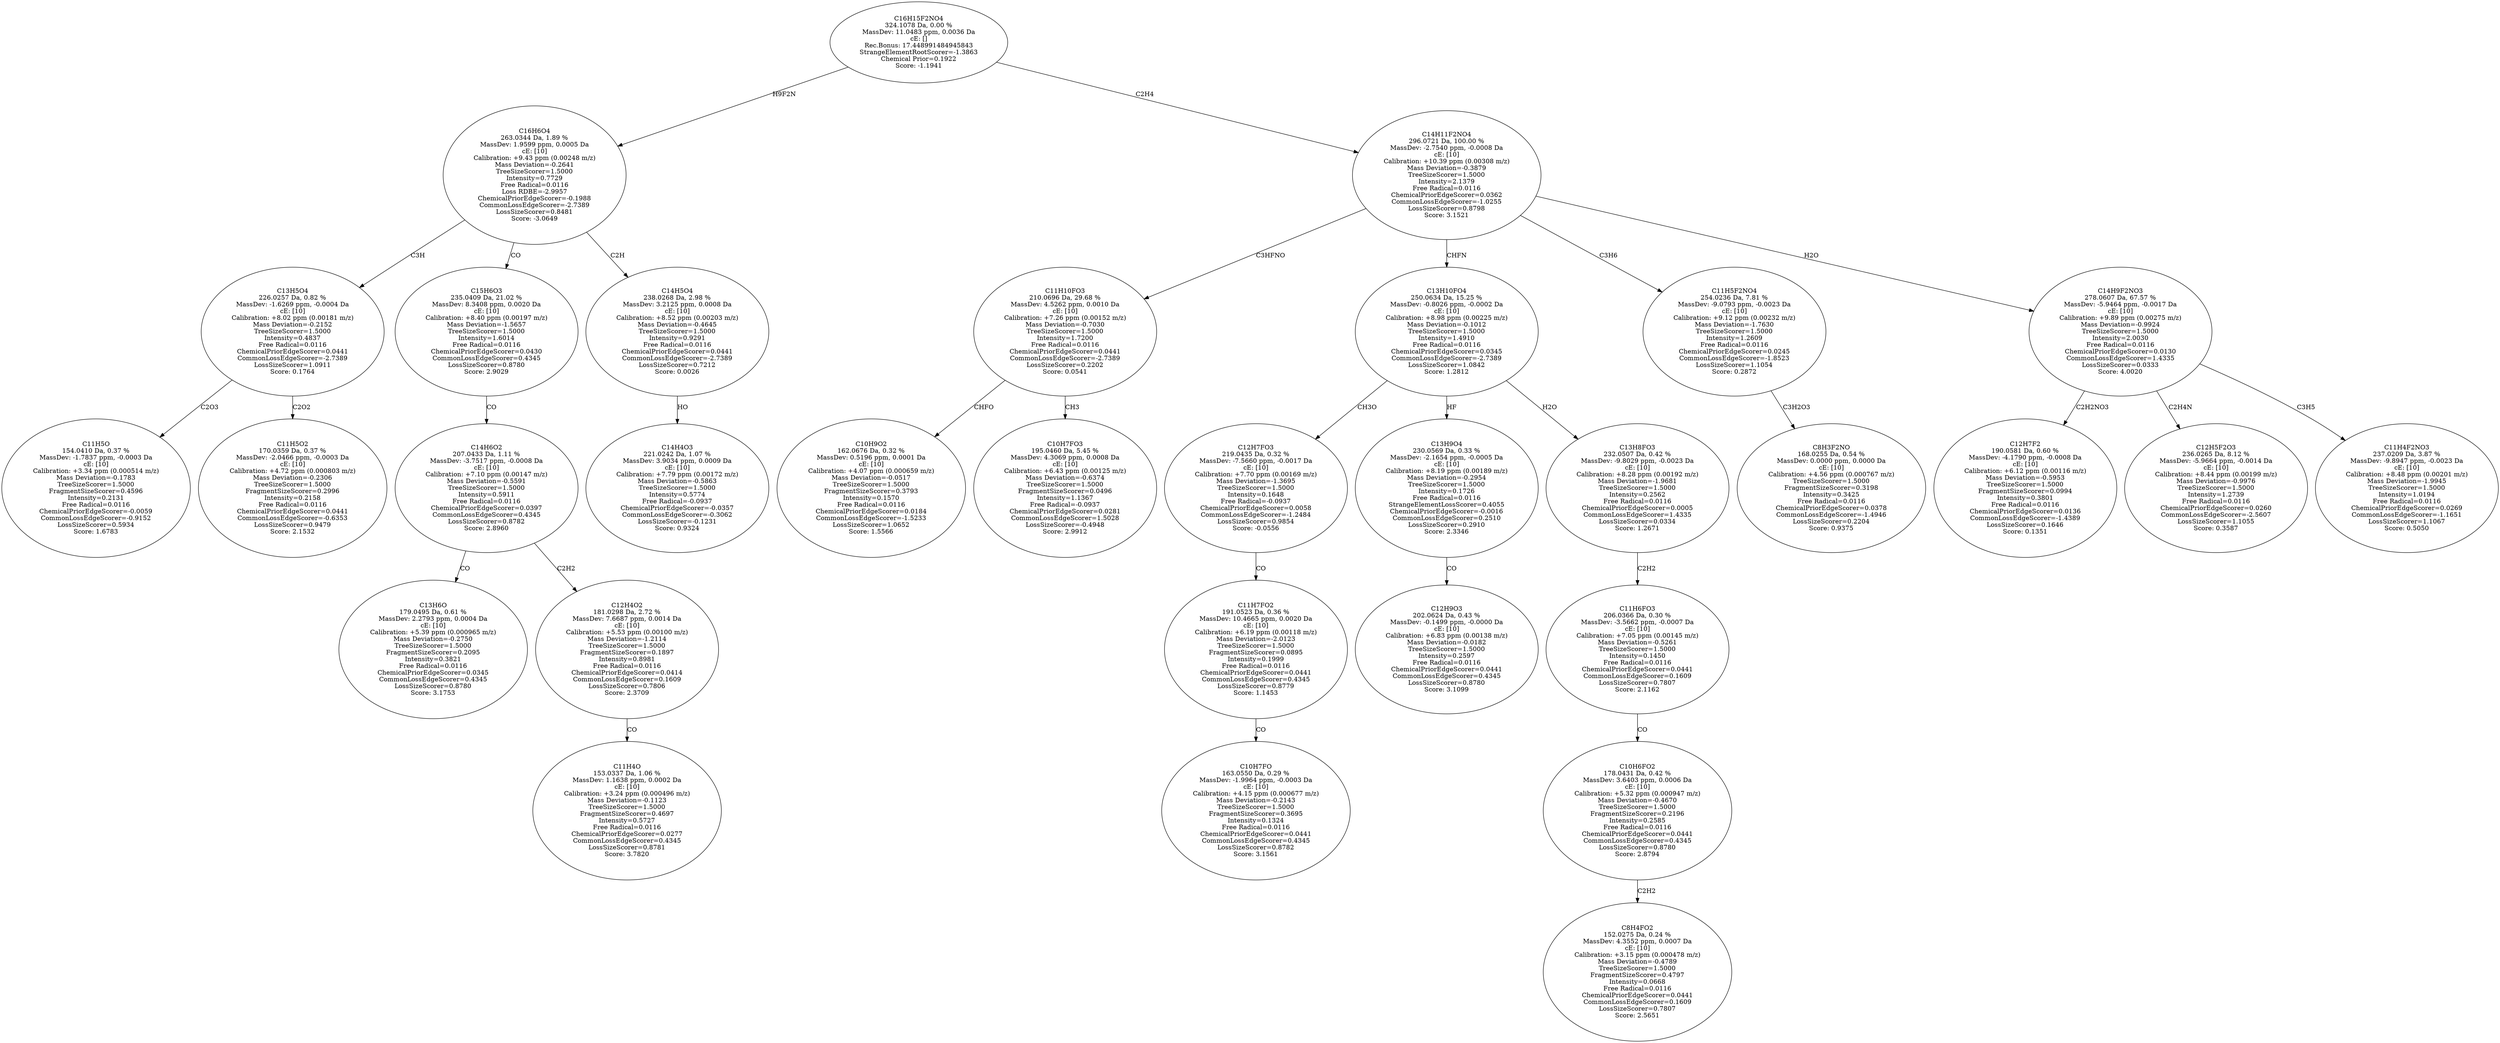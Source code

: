 strict digraph {
v1 [label="C11H5O\n154.0410 Da, 0.37 %\nMassDev: -1.7837 ppm, -0.0003 Da\ncE: [10]\nCalibration: +3.34 ppm (0.000514 m/z)\nMass Deviation=-0.1783\nTreeSizeScorer=1.5000\nFragmentSizeScorer=0.4596\nIntensity=0.2131\nFree Radical=0.0116\nChemicalPriorEdgeScorer=-0.0059\nCommonLossEdgeScorer=-0.9152\nLossSizeScorer=0.5934\nScore: 1.6783"];
v2 [label="C11H5O2\n170.0359 Da, 0.37 %\nMassDev: -2.0466 ppm, -0.0003 Da\ncE: [10]\nCalibration: +4.72 ppm (0.000803 m/z)\nMass Deviation=-0.2306\nTreeSizeScorer=1.5000\nFragmentSizeScorer=0.2996\nIntensity=0.2158\nFree Radical=0.0116\nChemicalPriorEdgeScorer=0.0441\nCommonLossEdgeScorer=-0.6353\nLossSizeScorer=0.9479\nScore: 2.1532"];
v3 [label="C13H5O4\n226.0257 Da, 0.82 %\nMassDev: -1.6269 ppm, -0.0004 Da\ncE: [10]\nCalibration: +8.02 ppm (0.00181 m/z)\nMass Deviation=-0.2152\nTreeSizeScorer=1.5000\nIntensity=0.4837\nFree Radical=0.0116\nChemicalPriorEdgeScorer=0.0441\nCommonLossEdgeScorer=-2.7389\nLossSizeScorer=1.0911\nScore: 0.1764"];
v4 [label="C13H6O\n179.0495 Da, 0.61 %\nMassDev: 2.2793 ppm, 0.0004 Da\ncE: [10]\nCalibration: +5.39 ppm (0.000965 m/z)\nMass Deviation=-0.2750\nTreeSizeScorer=1.5000\nFragmentSizeScorer=0.2095\nIntensity=0.3821\nFree Radical=0.0116\nChemicalPriorEdgeScorer=0.0345\nCommonLossEdgeScorer=0.4345\nLossSizeScorer=0.8780\nScore: 3.1753"];
v5 [label="C11H4O\n153.0337 Da, 1.06 %\nMassDev: 1.1638 ppm, 0.0002 Da\ncE: [10]\nCalibration: +3.24 ppm (0.000496 m/z)\nMass Deviation=-0.1123\nTreeSizeScorer=1.5000\nFragmentSizeScorer=0.4697\nIntensity=0.5727\nFree Radical=0.0116\nChemicalPriorEdgeScorer=0.0277\nCommonLossEdgeScorer=0.4345\nLossSizeScorer=0.8781\nScore: 3.7820"];
v6 [label="C12H4O2\n181.0298 Da, 2.72 %\nMassDev: 7.6687 ppm, 0.0014 Da\ncE: [10]\nCalibration: +5.53 ppm (0.00100 m/z)\nMass Deviation=-1.2114\nTreeSizeScorer=1.5000\nFragmentSizeScorer=0.1897\nIntensity=0.8981\nFree Radical=0.0116\nChemicalPriorEdgeScorer=0.0414\nCommonLossEdgeScorer=0.1609\nLossSizeScorer=0.7806\nScore: 2.3709"];
v7 [label="C14H6O2\n207.0433 Da, 1.11 %\nMassDev: -3.7517 ppm, -0.0008 Da\ncE: [10]\nCalibration: +7.10 ppm (0.00147 m/z)\nMass Deviation=-0.5591\nTreeSizeScorer=1.5000\nIntensity=0.5911\nFree Radical=0.0116\nChemicalPriorEdgeScorer=0.0397\nCommonLossEdgeScorer=0.4345\nLossSizeScorer=0.8782\nScore: 2.8960"];
v8 [label="C15H6O3\n235.0409 Da, 21.02 %\nMassDev: 8.3408 ppm, 0.0020 Da\ncE: [10]\nCalibration: +8.40 ppm (0.00197 m/z)\nMass Deviation=-1.5657\nTreeSizeScorer=1.5000\nIntensity=1.6014\nFree Radical=0.0116\nChemicalPriorEdgeScorer=0.0430\nCommonLossEdgeScorer=0.4345\nLossSizeScorer=0.8780\nScore: 2.9029"];
v9 [label="C14H4O3\n221.0242 Da, 1.07 %\nMassDev: 3.9034 ppm, 0.0009 Da\ncE: [10]\nCalibration: +7.79 ppm (0.00172 m/z)\nMass Deviation=-0.5863\nTreeSizeScorer=1.5000\nIntensity=0.5774\nFree Radical=-0.0937\nChemicalPriorEdgeScorer=-0.0357\nCommonLossEdgeScorer=-0.3062\nLossSizeScorer=-0.1231\nScore: 0.9324"];
v10 [label="C14H5O4\n238.0268 Da, 2.98 %\nMassDev: 3.2125 ppm, 0.0008 Da\ncE: [10]\nCalibration: +8.52 ppm (0.00203 m/z)\nMass Deviation=-0.4645\nTreeSizeScorer=1.5000\nIntensity=0.9291\nFree Radical=0.0116\nChemicalPriorEdgeScorer=0.0441\nCommonLossEdgeScorer=-2.7389\nLossSizeScorer=0.7212\nScore: 0.0026"];
v11 [label="C16H6O4\n263.0344 Da, 1.89 %\nMassDev: 1.9599 ppm, 0.0005 Da\ncE: [10]\nCalibration: +9.43 ppm (0.00248 m/z)\nMass Deviation=-0.2641\nTreeSizeScorer=1.5000\nIntensity=0.7729\nFree Radical=0.0116\nLoss RDBE=-2.9957\nChemicalPriorEdgeScorer=-0.1988\nCommonLossEdgeScorer=-2.7389\nLossSizeScorer=0.8481\nScore: -3.0649"];
v12 [label="C10H9O2\n162.0676 Da, 0.32 %\nMassDev: 0.5196 ppm, 0.0001 Da\ncE: [10]\nCalibration: +4.07 ppm (0.000659 m/z)\nMass Deviation=-0.0517\nTreeSizeScorer=1.5000\nFragmentSizeScorer=0.3793\nIntensity=0.1570\nFree Radical=0.0116\nChemicalPriorEdgeScorer=0.0184\nCommonLossEdgeScorer=-1.5233\nLossSizeScorer=1.0652\nScore: 1.5566"];
v13 [label="C10H7FO3\n195.0460 Da, 5.45 %\nMassDev: 4.3069 ppm, 0.0008 Da\ncE: [10]\nCalibration: +6.43 ppm (0.00125 m/z)\nMass Deviation=-0.6374\nTreeSizeScorer=1.5000\nFragmentSizeScorer=0.0496\nIntensity=1.1367\nFree Radical=-0.0937\nChemicalPriorEdgeScorer=0.0281\nCommonLossEdgeScorer=1.5028\nLossSizeScorer=-0.4948\nScore: 2.9912"];
v14 [label="C11H10FO3\n210.0696 Da, 29.68 %\nMassDev: 4.5262 ppm, 0.0010 Da\ncE: [10]\nCalibration: +7.26 ppm (0.00152 m/z)\nMass Deviation=-0.7030\nTreeSizeScorer=1.5000\nIntensity=1.7200\nFree Radical=0.0116\nChemicalPriorEdgeScorer=0.0441\nCommonLossEdgeScorer=-2.7389\nLossSizeScorer=0.2202\nScore: 0.0541"];
v15 [label="C10H7FO\n163.0550 Da, 0.29 %\nMassDev: -1.9964 ppm, -0.0003 Da\ncE: [10]\nCalibration: +4.15 ppm (0.000677 m/z)\nMass Deviation=-0.2143\nTreeSizeScorer=1.5000\nFragmentSizeScorer=0.3695\nIntensity=0.1324\nFree Radical=0.0116\nChemicalPriorEdgeScorer=0.0441\nCommonLossEdgeScorer=0.4345\nLossSizeScorer=0.8782\nScore: 3.1561"];
v16 [label="C11H7FO2\n191.0523 Da, 0.36 %\nMassDev: 10.4665 ppm, 0.0020 Da\ncE: [10]\nCalibration: +6.19 ppm (0.00118 m/z)\nMass Deviation=-2.0123\nTreeSizeScorer=1.5000\nFragmentSizeScorer=0.0895\nIntensity=0.1999\nFree Radical=0.0116\nChemicalPriorEdgeScorer=0.0441\nCommonLossEdgeScorer=0.4345\nLossSizeScorer=0.8779\nScore: 1.1453"];
v17 [label="C12H7FO3\n219.0435 Da, 0.32 %\nMassDev: -7.5660 ppm, -0.0017 Da\ncE: [10]\nCalibration: +7.70 ppm (0.00169 m/z)\nMass Deviation=-1.3695\nTreeSizeScorer=1.5000\nIntensity=0.1648\nFree Radical=-0.0937\nChemicalPriorEdgeScorer=0.0058\nCommonLossEdgeScorer=-1.2484\nLossSizeScorer=0.9854\nScore: -0.0556"];
v18 [label="C12H9O3\n202.0624 Da, 0.43 %\nMassDev: -0.1499 ppm, -0.0000 Da\ncE: [10]\nCalibration: +6.83 ppm (0.00138 m/z)\nMass Deviation=-0.0182\nTreeSizeScorer=1.5000\nIntensity=0.2597\nFree Radical=0.0116\nChemicalPriorEdgeScorer=0.0441\nCommonLossEdgeScorer=0.4345\nLossSizeScorer=0.8780\nScore: 3.1099"];
v19 [label="C13H9O4\n230.0569 Da, 0.33 %\nMassDev: -2.1654 ppm, -0.0005 Da\ncE: [10]\nCalibration: +8.19 ppm (0.00189 m/z)\nMass Deviation=-0.2954\nTreeSizeScorer=1.5000\nIntensity=0.1726\nFree Radical=0.0116\nStrangeElementLossScorer=0.4055\nChemicalPriorEdgeScorer=-0.0016\nCommonLossEdgeScorer=0.2510\nLossSizeScorer=0.2910\nScore: 2.3346"];
v20 [label="C8H4FO2\n152.0275 Da, 0.24 %\nMassDev: 4.3552 ppm, 0.0007 Da\ncE: [10]\nCalibration: +3.15 ppm (0.000478 m/z)\nMass Deviation=-0.4789\nTreeSizeScorer=1.5000\nFragmentSizeScorer=0.4797\nIntensity=0.0668\nFree Radical=0.0116\nChemicalPriorEdgeScorer=0.0441\nCommonLossEdgeScorer=0.1609\nLossSizeScorer=0.7807\nScore: 2.5651"];
v21 [label="C10H6FO2\n178.0431 Da, 0.42 %\nMassDev: 3.6403 ppm, 0.0006 Da\ncE: [10]\nCalibration: +5.32 ppm (0.000947 m/z)\nMass Deviation=-0.4670\nTreeSizeScorer=1.5000\nFragmentSizeScorer=0.2196\nIntensity=0.2585\nFree Radical=0.0116\nChemicalPriorEdgeScorer=0.0441\nCommonLossEdgeScorer=0.4345\nLossSizeScorer=0.8780\nScore: 2.8794"];
v22 [label="C11H6FO3\n206.0366 Da, 0.30 %\nMassDev: -3.5662 ppm, -0.0007 Da\ncE: [10]\nCalibration: +7.05 ppm (0.00145 m/z)\nMass Deviation=-0.5261\nTreeSizeScorer=1.5000\nIntensity=0.1450\nFree Radical=0.0116\nChemicalPriorEdgeScorer=0.0441\nCommonLossEdgeScorer=0.1609\nLossSizeScorer=0.7807\nScore: 2.1162"];
v23 [label="C13H8FO3\n232.0507 Da, 0.42 %\nMassDev: -9.8029 ppm, -0.0023 Da\ncE: [10]\nCalibration: +8.28 ppm (0.00192 m/z)\nMass Deviation=-1.9681\nTreeSizeScorer=1.5000\nIntensity=0.2562\nFree Radical=0.0116\nChemicalPriorEdgeScorer=0.0005\nCommonLossEdgeScorer=1.4335\nLossSizeScorer=0.0334\nScore: 1.2671"];
v24 [label="C13H10FO4\n250.0634 Da, 15.25 %\nMassDev: -0.8026 ppm, -0.0002 Da\ncE: [10]\nCalibration: +8.98 ppm (0.00225 m/z)\nMass Deviation=-0.1012\nTreeSizeScorer=1.5000\nIntensity=1.4910\nFree Radical=0.0116\nChemicalPriorEdgeScorer=0.0345\nCommonLossEdgeScorer=-2.7389\nLossSizeScorer=1.0842\nScore: 1.2812"];
v25 [label="C8H3F2NO\n168.0255 Da, 0.54 %\nMassDev: 0.0000 ppm, 0.0000 Da\ncE: [10]\nCalibration: +4.56 ppm (0.000767 m/z)\nTreeSizeScorer=1.5000\nFragmentSizeScorer=0.3198\nIntensity=0.3425\nFree Radical=0.0116\nChemicalPriorEdgeScorer=0.0378\nCommonLossEdgeScorer=-1.4946\nLossSizeScorer=0.2204\nScore: 0.9375"];
v26 [label="C11H5F2NO4\n254.0236 Da, 7.81 %\nMassDev: -9.0793 ppm, -0.0023 Da\ncE: [10]\nCalibration: +9.12 ppm (0.00232 m/z)\nMass Deviation=-1.7630\nTreeSizeScorer=1.5000\nIntensity=1.2609\nFree Radical=0.0116\nChemicalPriorEdgeScorer=0.0245\nCommonLossEdgeScorer=-1.8523\nLossSizeScorer=1.1054\nScore: 0.2872"];
v27 [label="C12H7F2\n190.0581 Da, 0.60 %\nMassDev: -4.1790 ppm, -0.0008 Da\ncE: [10]\nCalibration: +6.12 ppm (0.00116 m/z)\nMass Deviation=-0.5953\nTreeSizeScorer=1.5000\nFragmentSizeScorer=0.0994\nIntensity=0.3801\nFree Radical=0.0116\nChemicalPriorEdgeScorer=0.0136\nCommonLossEdgeScorer=-1.4389\nLossSizeScorer=0.1646\nScore: 0.1351"];
v28 [label="C12H5F2O3\n236.0265 Da, 8.12 %\nMassDev: -5.9664 ppm, -0.0014 Da\ncE: [10]\nCalibration: +8.44 ppm (0.00199 m/z)\nMass Deviation=-0.9976\nTreeSizeScorer=1.5000\nIntensity=1.2739\nFree Radical=0.0116\nChemicalPriorEdgeScorer=0.0260\nCommonLossEdgeScorer=-2.5607\nLossSizeScorer=1.1055\nScore: 0.3587"];
v29 [label="C11H4F2NO3\n237.0209 Da, 3.87 %\nMassDev: -9.8947 ppm, -0.0023 Da\ncE: [10]\nCalibration: +8.48 ppm (0.00201 m/z)\nMass Deviation=-1.9945\nTreeSizeScorer=1.5000\nIntensity=1.0194\nFree Radical=0.0116\nChemicalPriorEdgeScorer=0.0269\nCommonLossEdgeScorer=-1.1651\nLossSizeScorer=1.1067\nScore: 0.5050"];
v30 [label="C14H9F2NO3\n278.0607 Da, 67.57 %\nMassDev: -5.9464 ppm, -0.0017 Da\ncE: [10]\nCalibration: +9.89 ppm (0.00275 m/z)\nMass Deviation=-0.9924\nTreeSizeScorer=1.5000\nIntensity=2.0030\nFree Radical=0.0116\nChemicalPriorEdgeScorer=0.0130\nCommonLossEdgeScorer=1.4335\nLossSizeScorer=0.0333\nScore: 4.0020"];
v31 [label="C14H11F2NO4\n296.0721 Da, 100.00 %\nMassDev: -2.7540 ppm, -0.0008 Da\ncE: [10]\nCalibration: +10.39 ppm (0.00308 m/z)\nMass Deviation=-0.3879\nTreeSizeScorer=1.5000\nIntensity=2.1379\nFree Radical=0.0116\nChemicalPriorEdgeScorer=0.0362\nCommonLossEdgeScorer=-1.0255\nLossSizeScorer=0.8798\nScore: 3.1521"];
v32 [label="C16H15F2NO4\n324.1078 Da, 0.00 %\nMassDev: 11.0483 ppm, 0.0036 Da\ncE: []\nRec.Bonus: 17.448991484945843\nStrangeElementRootScorer=-1.3863\nChemical Prior=0.1922\nScore: -1.1941"];
v3 -> v1 [label="C2O3"];
v3 -> v2 [label="C2O2"];
v11 -> v3 [label="C3H"];
v7 -> v4 [label="CO"];
v6 -> v5 [label="CO"];
v7 -> v6 [label="C2H2"];
v8 -> v7 [label="CO"];
v11 -> v8 [label="CO"];
v10 -> v9 [label="HO"];
v11 -> v10 [label="C2H"];
v32 -> v11 [label="H9F2N"];
v14 -> v12 [label="CHFO"];
v14 -> v13 [label="CH3"];
v31 -> v14 [label="C3HFNO"];
v16 -> v15 [label="CO"];
v17 -> v16 [label="CO"];
v24 -> v17 [label="CH3O"];
v19 -> v18 [label="CO"];
v24 -> v19 [label="HF"];
v21 -> v20 [label="C2H2"];
v22 -> v21 [label="CO"];
v23 -> v22 [label="C2H2"];
v24 -> v23 [label="H2O"];
v31 -> v24 [label="CHFN"];
v26 -> v25 [label="C3H2O3"];
v31 -> v26 [label="C3H6"];
v30 -> v27 [label="C2H2NO3"];
v30 -> v28 [label="C2H4N"];
v30 -> v29 [label="C3H5"];
v31 -> v30 [label="H2O"];
v32 -> v31 [label="C2H4"];
}